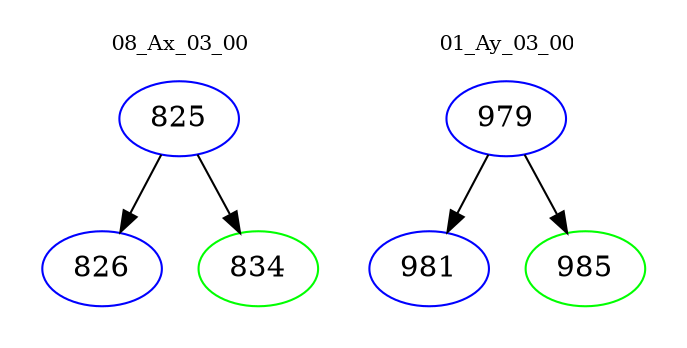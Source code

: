digraph{
subgraph cluster_0 {
color = white
label = "08_Ax_03_00";
fontsize=10;
T0_825 [label="825", color="blue"]
T0_825 -> T0_826 [color="black"]
T0_826 [label="826", color="blue"]
T0_825 -> T0_834 [color="black"]
T0_834 [label="834", color="green"]
}
subgraph cluster_1 {
color = white
label = "01_Ay_03_00";
fontsize=10;
T1_979 [label="979", color="blue"]
T1_979 -> T1_981 [color="black"]
T1_981 [label="981", color="blue"]
T1_979 -> T1_985 [color="black"]
T1_985 [label="985", color="green"]
}
}
